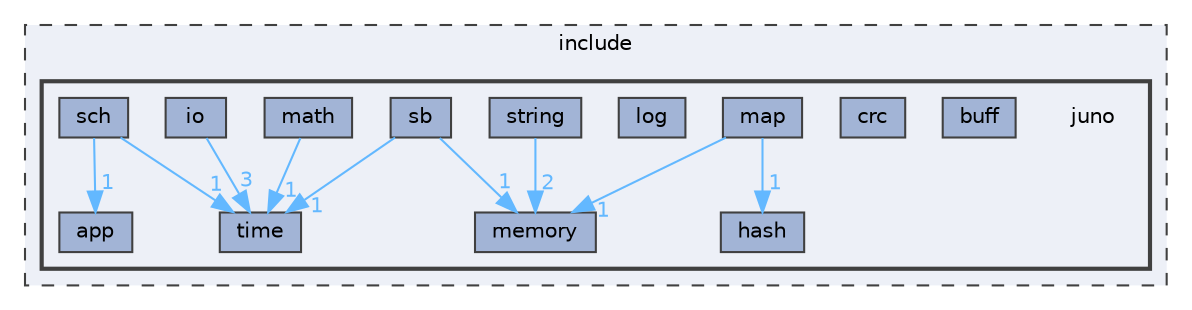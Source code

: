 digraph "/home/runner/work/libjuno/libjuno/include/juno"
{
 // LATEX_PDF_SIZE
  bgcolor="transparent";
  edge [fontname=Helvetica,fontsize=10,labelfontname=Helvetica,labelfontsize=10];
  node [fontname=Helvetica,fontsize=10,shape=box,height=0.2,width=0.4];
  compound=true
  subgraph clusterdir_d44c64559bbebec7f509842c48db8b23 {
    graph [ bgcolor="#edf0f7", pencolor="grey25", label="include", fontname=Helvetica,fontsize=10 style="filled,dashed", URL="dir_d44c64559bbebec7f509842c48db8b23.html",tooltip=""]
  subgraph clusterdir_366da5caa8e7ec3e54d94764b6f022bc {
    graph [ bgcolor="#edf0f7", pencolor="grey25", label="", fontname=Helvetica,fontsize=10 style="filled,bold", URL="dir_366da5caa8e7ec3e54d94764b6f022bc.html",tooltip=""]
    dir_366da5caa8e7ec3e54d94764b6f022bc [shape=plaintext, label="juno"];
  dir_ea3a8427487b97ef3e7ab80966e647b0 [label="app", fillcolor="#a2b4d6", color="grey25", style="filled", URL="dir_ea3a8427487b97ef3e7ab80966e647b0.html",tooltip=""];
  dir_fc6384f358b29864859f2bbee3a4bf64 [label="buff", fillcolor="#a2b4d6", color="grey25", style="filled", URL="dir_fc6384f358b29864859f2bbee3a4bf64.html",tooltip=""];
  dir_ef6da05dc0c67d385894f0e12ffbb82b [label="crc", fillcolor="#a2b4d6", color="grey25", style="filled", URL="dir_ef6da05dc0c67d385894f0e12ffbb82b.html",tooltip=""];
  dir_19d249a700c11f44389cb05327db4a5b [label="hash", fillcolor="#a2b4d6", color="grey25", style="filled", URL="dir_19d249a700c11f44389cb05327db4a5b.html",tooltip=""];
  dir_2214acb517c776811661c93fb7ef90d4 [label="io", fillcolor="#a2b4d6", color="grey25", style="filled", URL="dir_2214acb517c776811661c93fb7ef90d4.html",tooltip=""];
  dir_11c3f99e4b1d38bfc7e28e7b668b733a [label="log", fillcolor="#a2b4d6", color="grey25", style="filled", URL="dir_11c3f99e4b1d38bfc7e28e7b668b733a.html",tooltip=""];
  dir_7d134b198f51d759fae4dbc0397c07cc [label="map", fillcolor="#a2b4d6", color="grey25", style="filled", URL="dir_7d134b198f51d759fae4dbc0397c07cc.html",tooltip=""];
  dir_2c37035c1b62d409545a5c019526896e [label="math", fillcolor="#a2b4d6", color="grey25", style="filled", URL="dir_2c37035c1b62d409545a5c019526896e.html",tooltip=""];
  dir_0ab7105f8cccca84cc3ec63bc4b5970d [label="memory", fillcolor="#a2b4d6", color="grey25", style="filled", URL="dir_0ab7105f8cccca84cc3ec63bc4b5970d.html",tooltip=""];
  dir_a9edbd5fb0b74fbe5ba0514afbd43adb [label="sb", fillcolor="#a2b4d6", color="grey25", style="filled", URL="dir_a9edbd5fb0b74fbe5ba0514afbd43adb.html",tooltip=""];
  dir_a87a937333967b7feacfc3c804d7d70c [label="sch", fillcolor="#a2b4d6", color="grey25", style="filled", URL="dir_a87a937333967b7feacfc3c804d7d70c.html",tooltip=""];
  dir_1ee06b418de2fbaa3d5b1443d2d582cb [label="string", fillcolor="#a2b4d6", color="grey25", style="filled", URL="dir_1ee06b418de2fbaa3d5b1443d2d582cb.html",tooltip=""];
  dir_f7826cb483c41652a57f47c29e86de5a [label="time", fillcolor="#a2b4d6", color="grey25", style="filled", URL="dir_f7826cb483c41652a57f47c29e86de5a.html",tooltip=""];
  }
  }
  dir_2214acb517c776811661c93fb7ef90d4->dir_f7826cb483c41652a57f47c29e86de5a [headlabel="3", labeldistance=1.5 headhref="dir_000006_000016.html" href="dir_000006_000016.html" color="steelblue1" fontcolor="steelblue1"];
  dir_7d134b198f51d759fae4dbc0397c07cc->dir_0ab7105f8cccca84cc3ec63bc4b5970d [headlabel="1", labeldistance=1.5 headhref="dir_000009_000011.html" href="dir_000009_000011.html" color="steelblue1" fontcolor="steelblue1"];
  dir_7d134b198f51d759fae4dbc0397c07cc->dir_19d249a700c11f44389cb05327db4a5b [headlabel="1", labeldistance=1.5 headhref="dir_000009_000004.html" href="dir_000009_000004.html" color="steelblue1" fontcolor="steelblue1"];
  dir_2c37035c1b62d409545a5c019526896e->dir_f7826cb483c41652a57f47c29e86de5a [headlabel="1", labeldistance=1.5 headhref="dir_000010_000016.html" href="dir_000010_000016.html" color="steelblue1" fontcolor="steelblue1"];
  dir_a9edbd5fb0b74fbe5ba0514afbd43adb->dir_0ab7105f8cccca84cc3ec63bc4b5970d [headlabel="1", labeldistance=1.5 headhref="dir_000012_000011.html" href="dir_000012_000011.html" color="steelblue1" fontcolor="steelblue1"];
  dir_a9edbd5fb0b74fbe5ba0514afbd43adb->dir_f7826cb483c41652a57f47c29e86de5a [headlabel="1", labeldistance=1.5 headhref="dir_000012_000016.html" href="dir_000012_000016.html" color="steelblue1" fontcolor="steelblue1"];
  dir_a87a937333967b7feacfc3c804d7d70c->dir_ea3a8427487b97ef3e7ab80966e647b0 [headlabel="1", labeldistance=1.5 headhref="dir_000013_000000.html" href="dir_000013_000000.html" color="steelblue1" fontcolor="steelblue1"];
  dir_a87a937333967b7feacfc3c804d7d70c->dir_f7826cb483c41652a57f47c29e86de5a [headlabel="1", labeldistance=1.5 headhref="dir_000013_000016.html" href="dir_000013_000016.html" color="steelblue1" fontcolor="steelblue1"];
  dir_1ee06b418de2fbaa3d5b1443d2d582cb->dir_0ab7105f8cccca84cc3ec63bc4b5970d [headlabel="2", labeldistance=1.5 headhref="dir_000015_000011.html" href="dir_000015_000011.html" color="steelblue1" fontcolor="steelblue1"];
}
